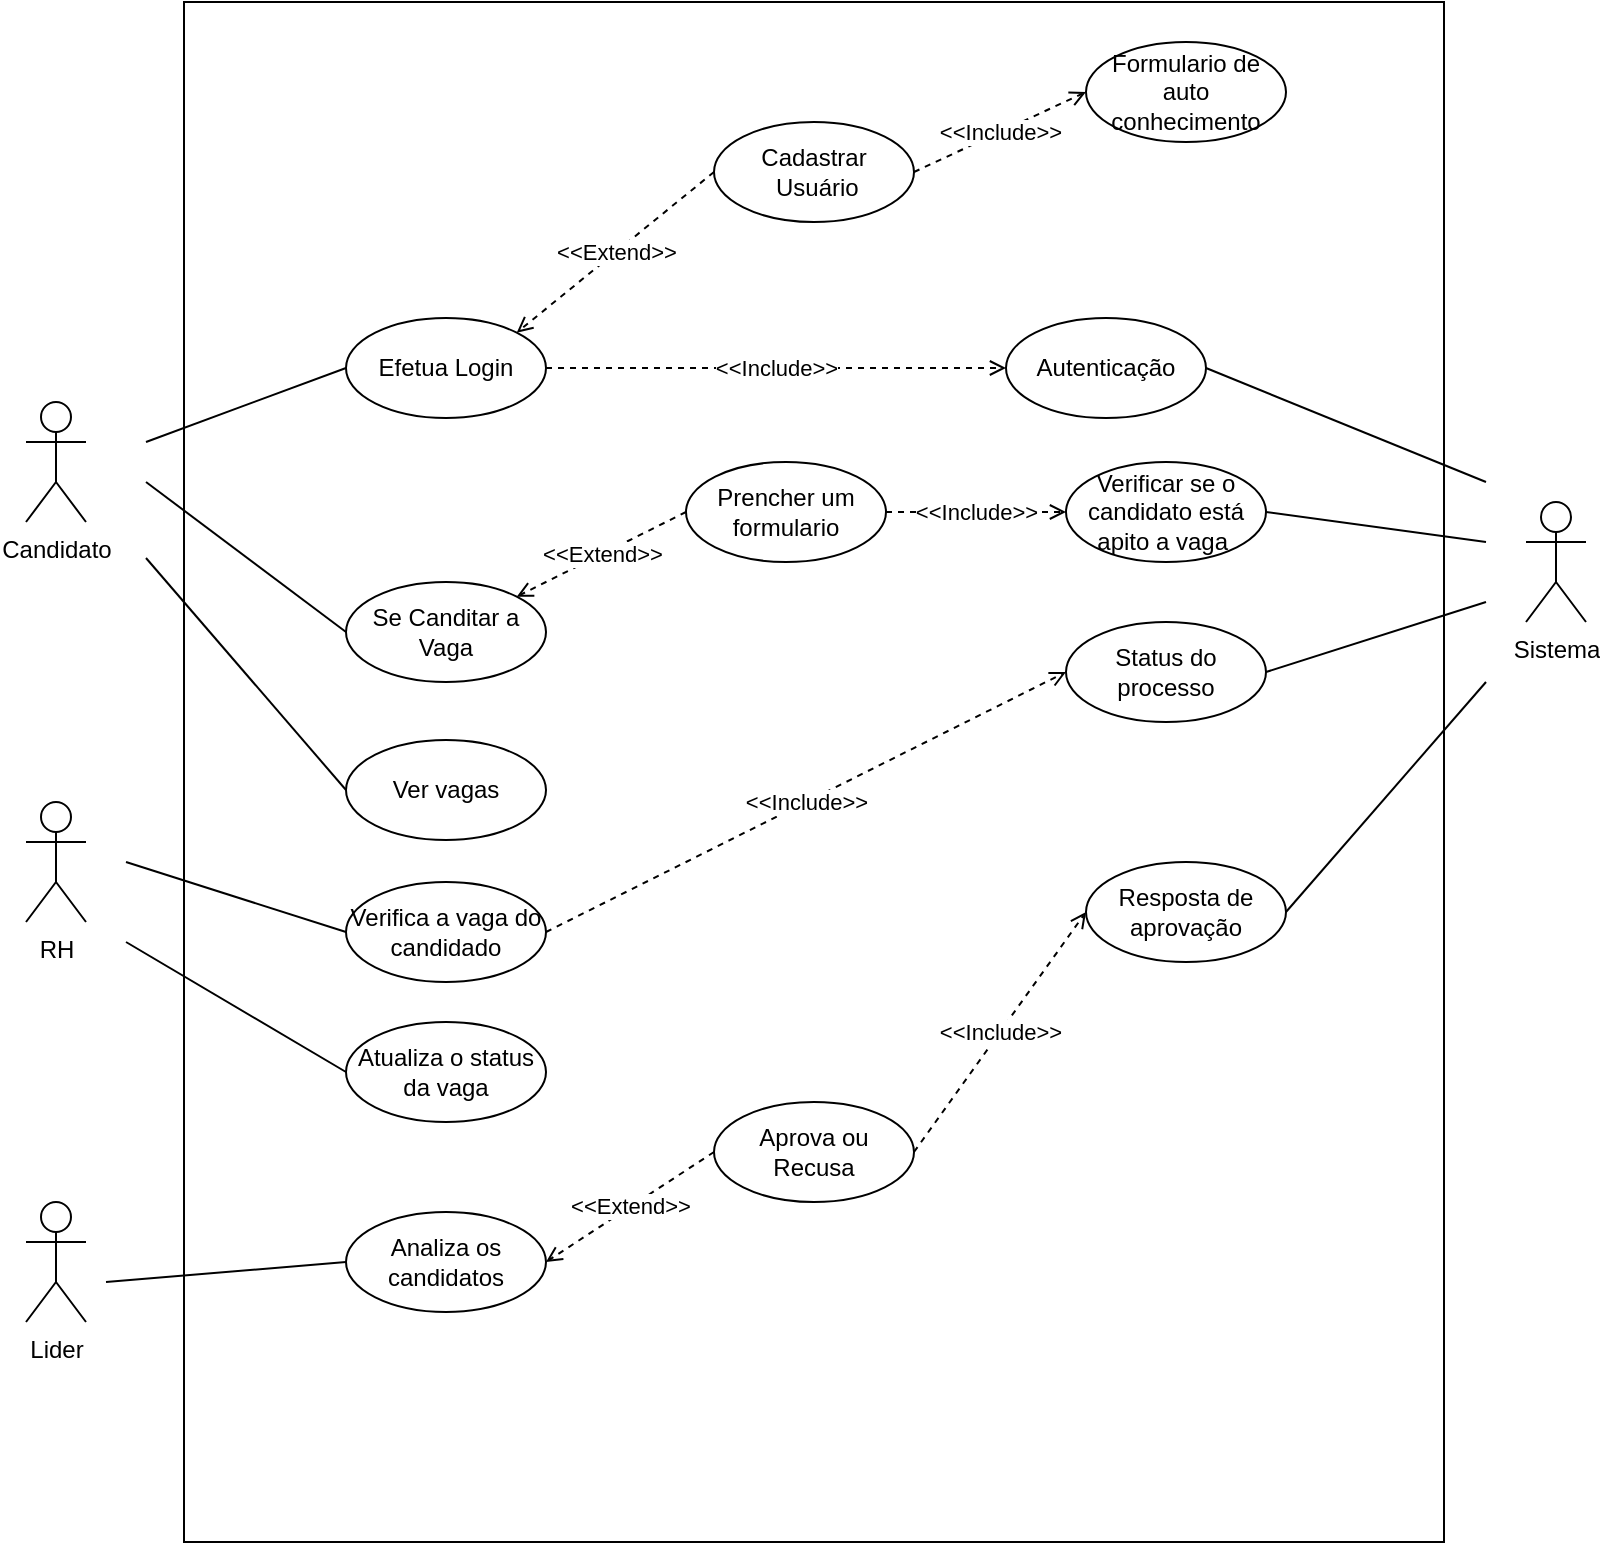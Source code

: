 <mxfile version="15.5.2" type="device"><diagram id="f7rMWYWtcgHAFGAVkVek" name="Caso de Uso"><mxGraphModel dx="875" dy="401" grid="1" gridSize="10" guides="1" tooltips="1" connect="1" arrows="1" fold="1" page="1" pageScale="1" pageWidth="827" pageHeight="1169" math="0" shadow="0"><root><mxCell id="wHU17UhVpYZL8AXZGBqv-0"/><mxCell id="wHU17UhVpYZL8AXZGBqv-1" parent="wHU17UhVpYZL8AXZGBqv-0"/><mxCell id="x0FJmb9skC2PR49OzEia-3" value="" style="rounded=0;whiteSpace=wrap;html=1;" parent="wHU17UhVpYZL8AXZGBqv-1" vertex="1"><mxGeometry x="99" y="30" width="630" height="770" as="geometry"/></mxCell><mxCell id="x0FJmb9skC2PR49OzEia-7" value="Efetua Login" style="ellipse;whiteSpace=wrap;html=1;" parent="wHU17UhVpYZL8AXZGBqv-1" vertex="1"><mxGeometry x="180" y="188" width="100" height="50" as="geometry"/></mxCell><mxCell id="x0FJmb9skC2PR49OzEia-8" value="Se Canditar a Vaga" style="ellipse;whiteSpace=wrap;html=1;" parent="wHU17UhVpYZL8AXZGBqv-1" vertex="1"><mxGeometry x="180" y="320" width="100" height="50" as="geometry"/></mxCell><mxCell id="x0FJmb9skC2PR49OzEia-10" value="Sistema" style="shape=umlActor;verticalLabelPosition=bottom;verticalAlign=top;html=1;" parent="wHU17UhVpYZL8AXZGBqv-1" vertex="1"><mxGeometry x="770" y="280" width="30" height="60" as="geometry"/></mxCell><mxCell id="x0FJmb9skC2PR49OzEia-19" value="&amp;lt;&amp;lt;Include&amp;gt;&amp;gt;" style="endArrow=open;dashed=1;html=1;exitX=1;exitY=0.5;exitDx=0;exitDy=0;" parent="wHU17UhVpYZL8AXZGBqv-1" source="x0FJmb9skC2PR49OzEia-7" target="x0FJmb9skC2PR49OzEia-21" edge="1"><mxGeometry width="160" relative="1" as="geometry"><mxPoint x="450" y="300" as="sourcePoint"/><mxPoint x="500" y="213" as="targetPoint"/></mxGeometry></mxCell><mxCell id="x0FJmb9skC2PR49OzEia-21" value="Autenticação" style="ellipse;whiteSpace=wrap;html=1;" parent="wHU17UhVpYZL8AXZGBqv-1" vertex="1"><mxGeometry x="510" y="188" width="100" height="50" as="geometry"/></mxCell><mxCell id="x0FJmb9skC2PR49OzEia-22" value="Cadastrar&lt;br&gt;&amp;nbsp;Usuário" style="ellipse;whiteSpace=wrap;html=1;" parent="wHU17UhVpYZL8AXZGBqv-1" vertex="1"><mxGeometry x="364" y="90" width="100" height="50" as="geometry"/></mxCell><mxCell id="x0FJmb9skC2PR49OzEia-23" value="&amp;lt;&amp;lt;Extend&amp;gt;&amp;gt;" style="endArrow=open;dashed=1;html=1;entryX=1;entryY=0;entryDx=0;entryDy=0;exitX=0;exitY=0.5;exitDx=0;exitDy=0;" parent="wHU17UhVpYZL8AXZGBqv-1" source="x0FJmb9skC2PR49OzEia-22" target="x0FJmb9skC2PR49OzEia-7" edge="1"><mxGeometry width="160" relative="1" as="geometry"><mxPoint x="275.0" y="180" as="sourcePoint"/><mxPoint x="465.0" y="180" as="targetPoint"/></mxGeometry></mxCell><mxCell id="x0FJmb9skC2PR49OzEia-27" value="" style="endArrow=none;html=1;entryX=0;entryY=0.5;entryDx=0;entryDy=0;" parent="wHU17UhVpYZL8AXZGBqv-1" target="x0FJmb9skC2PR49OzEia-7" edge="1"><mxGeometry width="50" height="50" relative="1" as="geometry"><mxPoint x="80" y="250" as="sourcePoint"/><mxPoint x="410" y="230" as="targetPoint"/></mxGeometry></mxCell><mxCell id="x0FJmb9skC2PR49OzEia-28" value="" style="endArrow=none;html=1;entryX=0;entryY=0.5;entryDx=0;entryDy=0;" parent="wHU17UhVpYZL8AXZGBqv-1" target="x0FJmb9skC2PR49OzEia-8" edge="1"><mxGeometry width="50" height="50" relative="1" as="geometry"><mxPoint x="80" y="270" as="sourcePoint"/><mxPoint x="205.0" y="243" as="targetPoint"/></mxGeometry></mxCell><mxCell id="x0FJmb9skC2PR49OzEia-31" value="" style="endArrow=none;html=1;exitX=1;exitY=0.5;exitDx=0;exitDy=0;" parent="wHU17UhVpYZL8AXZGBqv-1" source="x0FJmb9skC2PR49OzEia-21" edge="1"><mxGeometry width="50" height="50" relative="1" as="geometry"><mxPoint x="620" y="230" as="sourcePoint"/><mxPoint x="750" y="270" as="targetPoint"/></mxGeometry></mxCell><mxCell id="x0FJmb9skC2PR49OzEia-33" value="Verificar se o candidato está apito a vaga&amp;nbsp;" style="ellipse;whiteSpace=wrap;html=1;" parent="wHU17UhVpYZL8AXZGBqv-1" vertex="1"><mxGeometry x="540" y="260" width="100" height="50" as="geometry"/></mxCell><mxCell id="x0FJmb9skC2PR49OzEia-34" value="Prencher um formulario" style="ellipse;whiteSpace=wrap;html=1;" parent="wHU17UhVpYZL8AXZGBqv-1" vertex="1"><mxGeometry x="350" y="260" width="100" height="50" as="geometry"/></mxCell><mxCell id="x0FJmb9skC2PR49OzEia-35" value="&amp;lt;&amp;lt;Extend&amp;gt;&amp;gt;" style="endArrow=open;dashed=1;html=1;entryX=1;entryY=0;entryDx=0;entryDy=0;exitX=0;exitY=0.5;exitDx=0;exitDy=0;" parent="wHU17UhVpYZL8AXZGBqv-1" source="x0FJmb9skC2PR49OzEia-34" target="x0FJmb9skC2PR49OzEia-8" edge="1"><mxGeometry width="160" relative="1" as="geometry"><mxPoint x="388.71" y="267.996" as="sourcePoint"/><mxPoint x="299.995" y="310.932" as="targetPoint"/></mxGeometry></mxCell><mxCell id="x0FJmb9skC2PR49OzEia-36" value="" style="endArrow=none;html=1;exitX=1;exitY=0.5;exitDx=0;exitDy=0;" parent="wHU17UhVpYZL8AXZGBqv-1" source="x0FJmb9skC2PR49OzEia-33" edge="1"><mxGeometry width="50" height="50" relative="1" as="geometry"><mxPoint x="601" y="259" as="sourcePoint"/><mxPoint x="750" y="300" as="targetPoint"/></mxGeometry></mxCell><mxCell id="x0FJmb9skC2PR49OzEia-37" value="&amp;lt;&amp;lt;Include&amp;gt;&amp;gt;" style="endArrow=open;dashed=1;html=1;exitX=1;exitY=0.5;exitDx=0;exitDy=0;entryX=0;entryY=0.5;entryDx=0;entryDy=0;" parent="wHU17UhVpYZL8AXZGBqv-1" source="x0FJmb9skC2PR49OzEia-34" target="x0FJmb9skC2PR49OzEia-33" edge="1"><mxGeometry width="160" relative="1" as="geometry"><mxPoint x="320" y="223" as="sourcePoint"/><mxPoint x="520" y="295" as="targetPoint"/></mxGeometry></mxCell><mxCell id="x0FJmb9skC2PR49OzEia-39" value="Status do processo" style="ellipse;whiteSpace=wrap;html=1;" parent="wHU17UhVpYZL8AXZGBqv-1" vertex="1"><mxGeometry x="540" y="340" width="100" height="50" as="geometry"/></mxCell><mxCell id="x0FJmb9skC2PR49OzEia-40" value="&amp;lt;&amp;lt;Include&amp;gt;&amp;gt;" style="endArrow=open;dashed=1;html=1;entryX=0;entryY=0.5;entryDx=0;entryDy=0;exitX=1;exitY=0.5;exitDx=0;exitDy=0;" parent="wHU17UhVpYZL8AXZGBqv-1" source="x0FJmb9skC2PR49OzEia-43" target="x0FJmb9skC2PR49OzEia-39" edge="1"><mxGeometry width="160" relative="1" as="geometry"><mxPoint x="450.0" y="405" as="sourcePoint"/><mxPoint x="528.5" y="344.58" as="targetPoint"/></mxGeometry></mxCell><mxCell id="x0FJmb9skC2PR49OzEia-42" value="" style="endArrow=none;html=1;exitX=1;exitY=0.5;exitDx=0;exitDy=0;" parent="wHU17UhVpYZL8AXZGBqv-1" source="x0FJmb9skC2PR49OzEia-39" edge="1"><mxGeometry width="50" height="50" relative="1" as="geometry"><mxPoint x="642" y="345" as="sourcePoint"/><mxPoint x="750" y="330" as="targetPoint"/></mxGeometry></mxCell><mxCell id="x0FJmb9skC2PR49OzEia-43" value="Verifica a vaga do candidado" style="ellipse;whiteSpace=wrap;html=1;" parent="wHU17UhVpYZL8AXZGBqv-1" vertex="1"><mxGeometry x="180" y="470" width="100" height="50" as="geometry"/></mxCell><mxCell id="x0FJmb9skC2PR49OzEia-46" value="" style="endArrow=none;html=1;entryX=0;entryY=0.5;entryDx=0;entryDy=0;" parent="wHU17UhVpYZL8AXZGBqv-1" target="x0FJmb9skC2PR49OzEia-43" edge="1"><mxGeometry width="50" height="50" relative="1" as="geometry"><mxPoint x="70" y="460" as="sourcePoint"/><mxPoint x="170" y="425" as="targetPoint"/></mxGeometry></mxCell><mxCell id="Xb0D_JBB8w53xZZQQKVe-7" value="RH" style="shape=umlActor;verticalLabelPosition=bottom;verticalAlign=top;html=1;" parent="wHU17UhVpYZL8AXZGBqv-1" vertex="1"><mxGeometry x="20" y="430" width="30" height="60" as="geometry"/></mxCell><mxCell id="Xb0D_JBB8w53xZZQQKVe-10" value="Candidato" style="shape=umlActor;verticalLabelPosition=bottom;verticalAlign=top;html=1;" parent="wHU17UhVpYZL8AXZGBqv-1" vertex="1"><mxGeometry x="20" y="230" width="30" height="60" as="geometry"/></mxCell><mxCell id="6OjCi_5AXqMssgurai7y-0" value="Ver vagas" style="ellipse;whiteSpace=wrap;html=1;" parent="wHU17UhVpYZL8AXZGBqv-1" vertex="1"><mxGeometry x="180" y="399" width="100" height="50" as="geometry"/></mxCell><mxCell id="6OjCi_5AXqMssgurai7y-1" value="" style="endArrow=none;html=1;entryX=0;entryY=0.5;entryDx=0;entryDy=0;" parent="wHU17UhVpYZL8AXZGBqv-1" target="6OjCi_5AXqMssgurai7y-0" edge="1"><mxGeometry width="50" height="50" relative="1" as="geometry"><mxPoint x="80" y="308" as="sourcePoint"/><mxPoint x="170" y="382.5" as="targetPoint"/></mxGeometry></mxCell><mxCell id="6OjCi_5AXqMssgurai7y-2" value="" style="endArrow=none;html=1;entryX=0;entryY=0.5;entryDx=0;entryDy=0;" parent="wHU17UhVpYZL8AXZGBqv-1" target="6OjCi_5AXqMssgurai7y-3" edge="1"><mxGeometry width="50" height="50" relative="1" as="geometry"><mxPoint x="70" y="500" as="sourcePoint"/><mxPoint x="380" y="542" as="targetPoint"/></mxGeometry></mxCell><mxCell id="6OjCi_5AXqMssgurai7y-3" value="Atualiza o status da vaga" style="ellipse;whiteSpace=wrap;html=1;" parent="wHU17UhVpYZL8AXZGBqv-1" vertex="1"><mxGeometry x="180" y="540" width="100" height="50" as="geometry"/></mxCell><mxCell id="6OjCi_5AXqMssgurai7y-4" value="Lider" style="shape=umlActor;verticalLabelPosition=bottom;verticalAlign=top;html=1;" parent="wHU17UhVpYZL8AXZGBqv-1" vertex="1"><mxGeometry x="20" y="630" width="30" height="60" as="geometry"/></mxCell><mxCell id="6OjCi_5AXqMssgurai7y-8" value="Analiza os candidatos" style="ellipse;whiteSpace=wrap;html=1;" parent="wHU17UhVpYZL8AXZGBqv-1" vertex="1"><mxGeometry x="180" y="635" width="100" height="50" as="geometry"/></mxCell><mxCell id="6OjCi_5AXqMssgurai7y-9" value="" style="endArrow=none;html=1;entryX=0;entryY=0.5;entryDx=0;entryDy=0;" parent="wHU17UhVpYZL8AXZGBqv-1" target="6OjCi_5AXqMssgurai7y-8" edge="1"><mxGeometry width="50" height="50" relative="1" as="geometry"><mxPoint x="60" y="670" as="sourcePoint"/><mxPoint x="190" y="575" as="targetPoint"/></mxGeometry></mxCell><mxCell id="6OjCi_5AXqMssgurai7y-10" value="Aprova ou Recusa" style="ellipse;whiteSpace=wrap;html=1;" parent="wHU17UhVpYZL8AXZGBqv-1" vertex="1"><mxGeometry x="364" y="580" width="100" height="50" as="geometry"/></mxCell><mxCell id="6OjCi_5AXqMssgurai7y-11" value="&amp;lt;&amp;lt;Extend&amp;gt;&amp;gt;" style="endArrow=open;dashed=1;html=1;entryX=1;entryY=0.5;entryDx=0;entryDy=0;exitX=0;exitY=0.5;exitDx=0;exitDy=0;" parent="wHU17UhVpYZL8AXZGBqv-1" source="6OjCi_5AXqMssgurai7y-10" target="6OjCi_5AXqMssgurai7y-8" edge="1"><mxGeometry width="160" relative="1" as="geometry"><mxPoint x="364.64" y="640" as="sourcePoint"/><mxPoint x="279.995" y="682.322" as="targetPoint"/></mxGeometry></mxCell><mxCell id="6OjCi_5AXqMssgurai7y-12" value="Resposta de aprovação" style="ellipse;whiteSpace=wrap;html=1;" parent="wHU17UhVpYZL8AXZGBqv-1" vertex="1"><mxGeometry x="550" y="460" width="100" height="50" as="geometry"/></mxCell><mxCell id="6OjCi_5AXqMssgurai7y-13" value="" style="endArrow=none;html=1;exitX=1;exitY=0.5;exitDx=0;exitDy=0;" parent="wHU17UhVpYZL8AXZGBqv-1" source="6OjCi_5AXqMssgurai7y-12" edge="1"><mxGeometry width="50" height="50" relative="1" as="geometry"><mxPoint x="652" y="424" as="sourcePoint"/><mxPoint x="750" y="370" as="targetPoint"/></mxGeometry></mxCell><mxCell id="6OjCi_5AXqMssgurai7y-14" value="&amp;lt;&amp;lt;Include&amp;gt;&amp;gt;" style="endArrow=open;dashed=1;html=1;entryX=0;entryY=0.5;entryDx=0;entryDy=0;exitX=1;exitY=0.5;exitDx=0;exitDy=0;" parent="wHU17UhVpYZL8AXZGBqv-1" source="6OjCi_5AXqMssgurai7y-10" target="6OjCi_5AXqMssgurai7y-12" edge="1"><mxGeometry width="160" relative="1" as="geometry"><mxPoint x="300" y="570.0" as="sourcePoint"/><mxPoint x="560" y="440" as="targetPoint"/></mxGeometry></mxCell><mxCell id="6OjCi_5AXqMssgurai7y-15" value="Formulario de auto&lt;br&gt;conhecimento" style="ellipse;whiteSpace=wrap;html=1;" parent="wHU17UhVpYZL8AXZGBqv-1" vertex="1"><mxGeometry x="550" y="50" width="100" height="50" as="geometry"/></mxCell><mxCell id="6OjCi_5AXqMssgurai7y-16" value="&amp;lt;&amp;lt;Include&amp;gt;&amp;gt;" style="endArrow=open;dashed=1;html=1;exitX=1;exitY=0.5;exitDx=0;exitDy=0;entryX=0;entryY=0.5;entryDx=0;entryDy=0;" parent="wHU17UhVpYZL8AXZGBqv-1" source="x0FJmb9skC2PR49OzEia-22" target="6OjCi_5AXqMssgurai7y-15" edge="1"><mxGeometry width="160" relative="1" as="geometry"><mxPoint x="460" y="295" as="sourcePoint"/><mxPoint x="550" y="295" as="targetPoint"/></mxGeometry></mxCell></root></mxGraphModel></diagram></mxfile>
